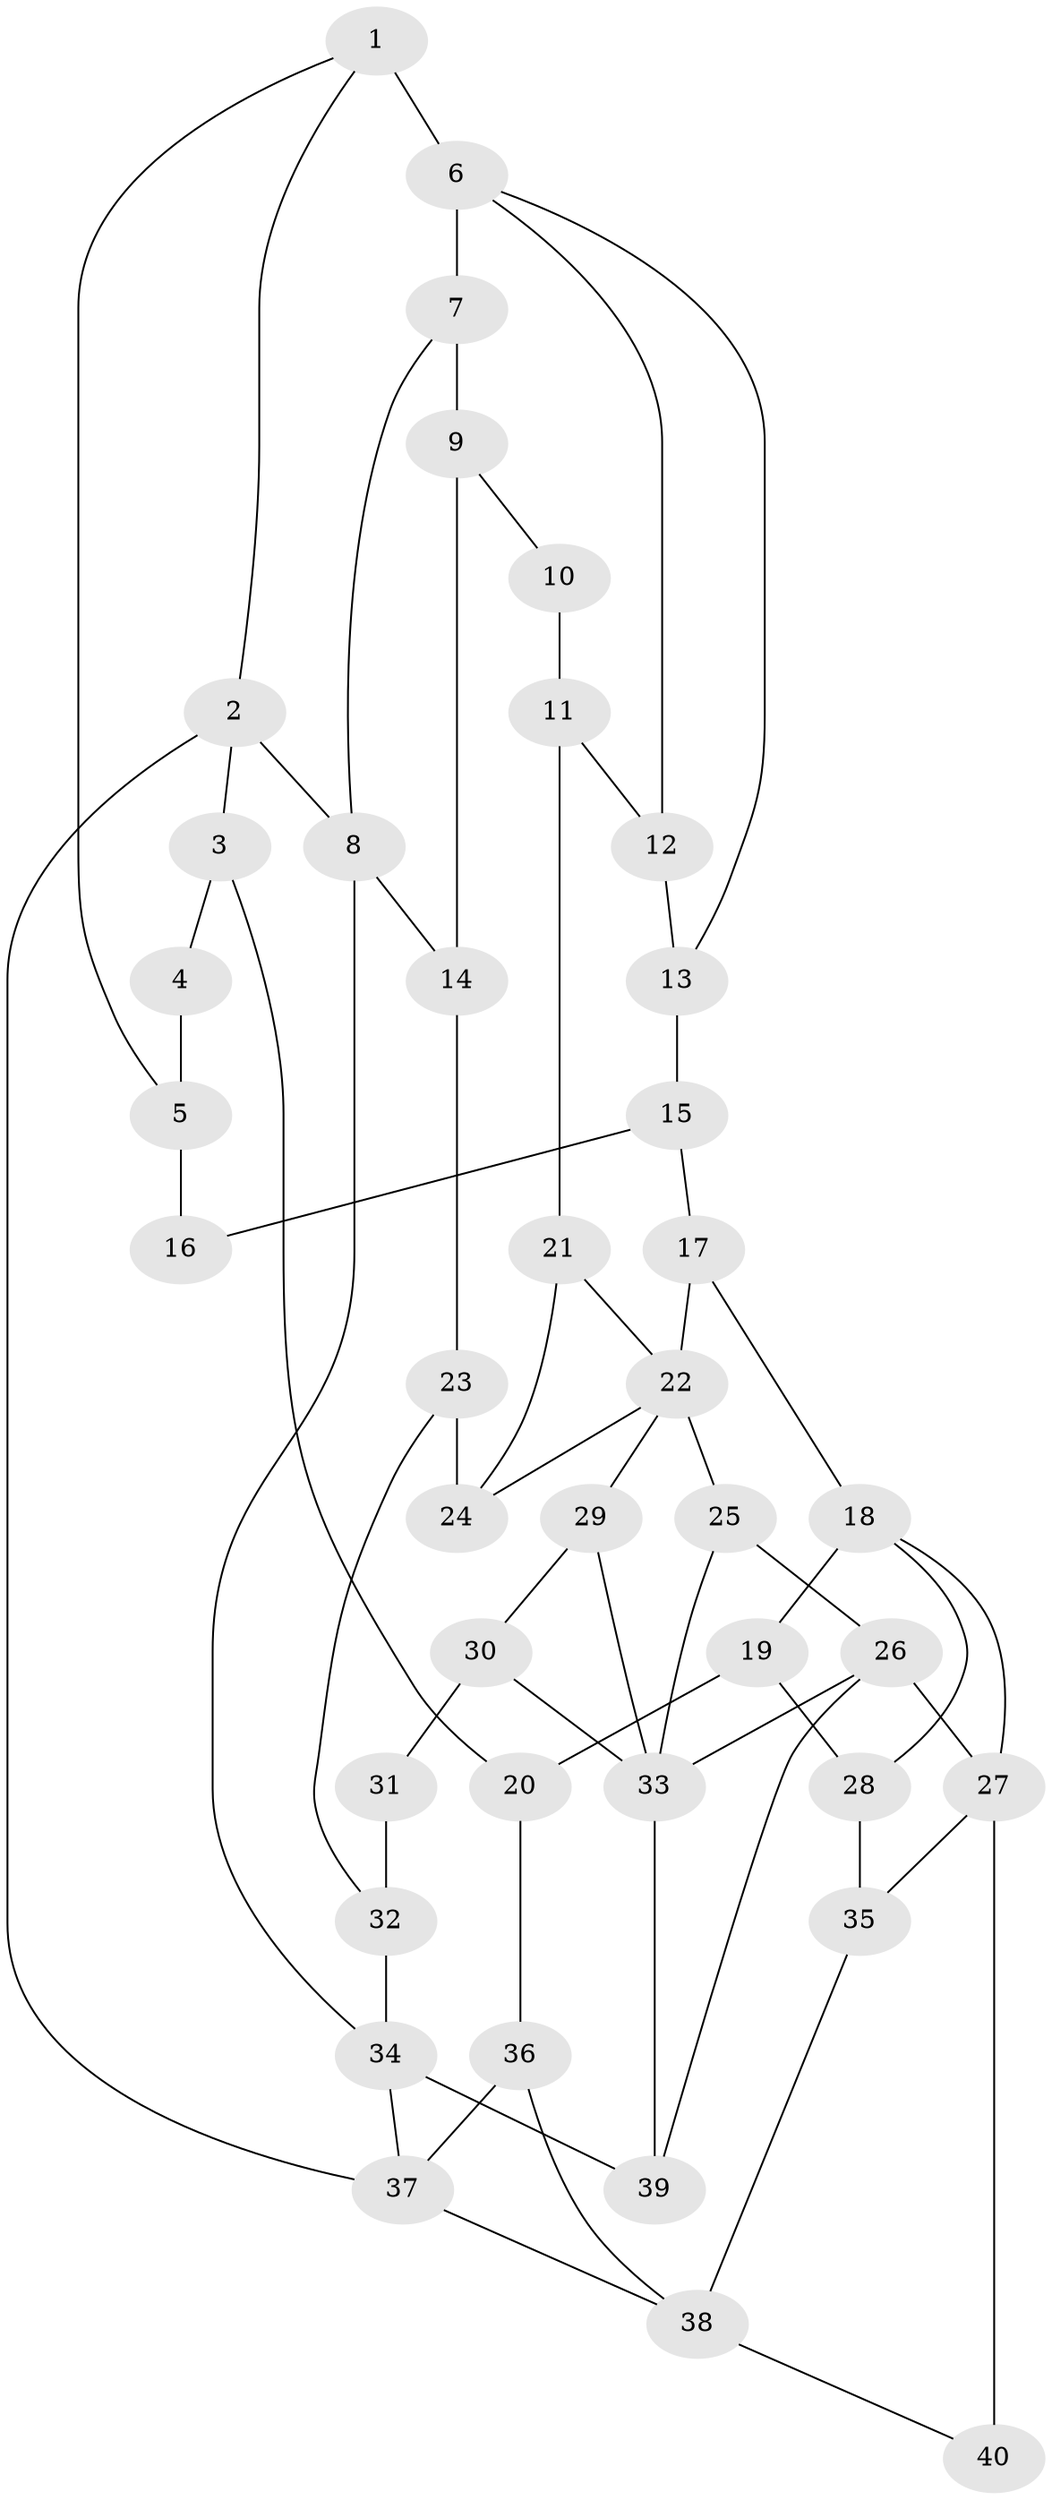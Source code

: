 // original degree distribution, {3: 0.0375, 4: 0.25, 6: 0.25, 5: 0.4625}
// Generated by graph-tools (version 1.1) at 2025/38/03/09/25 02:38:40]
// undirected, 40 vertices, 64 edges
graph export_dot {
graph [start="1"]
  node [color=gray90,style=filled];
  1;
  2;
  3;
  4;
  5;
  6;
  7;
  8;
  9;
  10;
  11;
  12;
  13;
  14;
  15;
  16;
  17;
  18;
  19;
  20;
  21;
  22;
  23;
  24;
  25;
  26;
  27;
  28;
  29;
  30;
  31;
  32;
  33;
  34;
  35;
  36;
  37;
  38;
  39;
  40;
  1 -- 2 [weight=1.0];
  1 -- 5 [weight=1.0];
  1 -- 6 [weight=2.0];
  2 -- 3 [weight=1.0];
  2 -- 8 [weight=1.0];
  2 -- 37 [weight=1.0];
  3 -- 4 [weight=1.0];
  3 -- 20 [weight=1.0];
  4 -- 5 [weight=1.0];
  5 -- 16 [weight=1.0];
  6 -- 7 [weight=2.0];
  6 -- 12 [weight=1.0];
  6 -- 13 [weight=1.0];
  7 -- 8 [weight=1.0];
  7 -- 9 [weight=2.0];
  8 -- 14 [weight=1.0];
  8 -- 34 [weight=1.0];
  9 -- 10 [weight=2.0];
  9 -- 14 [weight=2.0];
  10 -- 11 [weight=1.0];
  11 -- 12 [weight=1.0];
  11 -- 21 [weight=1.0];
  12 -- 13 [weight=1.0];
  13 -- 15 [weight=1.0];
  14 -- 23 [weight=2.0];
  15 -- 16 [weight=2.0];
  15 -- 17 [weight=2.0];
  17 -- 18 [weight=2.0];
  17 -- 22 [weight=2.0];
  18 -- 19 [weight=1.0];
  18 -- 27 [weight=1.0];
  18 -- 28 [weight=1.0];
  19 -- 20 [weight=1.0];
  19 -- 28 [weight=1.0];
  20 -- 36 [weight=1.0];
  21 -- 22 [weight=1.0];
  21 -- 24 [weight=1.0];
  22 -- 24 [weight=1.0];
  22 -- 25 [weight=1.0];
  22 -- 29 [weight=1.0];
  23 -- 24 [weight=1.0];
  23 -- 32 [weight=1.0];
  25 -- 26 [weight=1.0];
  25 -- 33 [weight=2.0];
  26 -- 27 [weight=2.0];
  26 -- 33 [weight=1.0];
  26 -- 39 [weight=1.0];
  27 -- 35 [weight=1.0];
  27 -- 40 [weight=2.0];
  28 -- 35 [weight=1.0];
  29 -- 30 [weight=1.0];
  29 -- 33 [weight=1.0];
  30 -- 31 [weight=1.0];
  30 -- 33 [weight=1.0];
  31 -- 32 [weight=1.0];
  32 -- 34 [weight=1.0];
  33 -- 39 [weight=1.0];
  34 -- 37 [weight=1.0];
  34 -- 39 [weight=1.0];
  35 -- 38 [weight=1.0];
  36 -- 37 [weight=1.0];
  36 -- 38 [weight=1.0];
  37 -- 38 [weight=1.0];
  38 -- 40 [weight=1.0];
}
